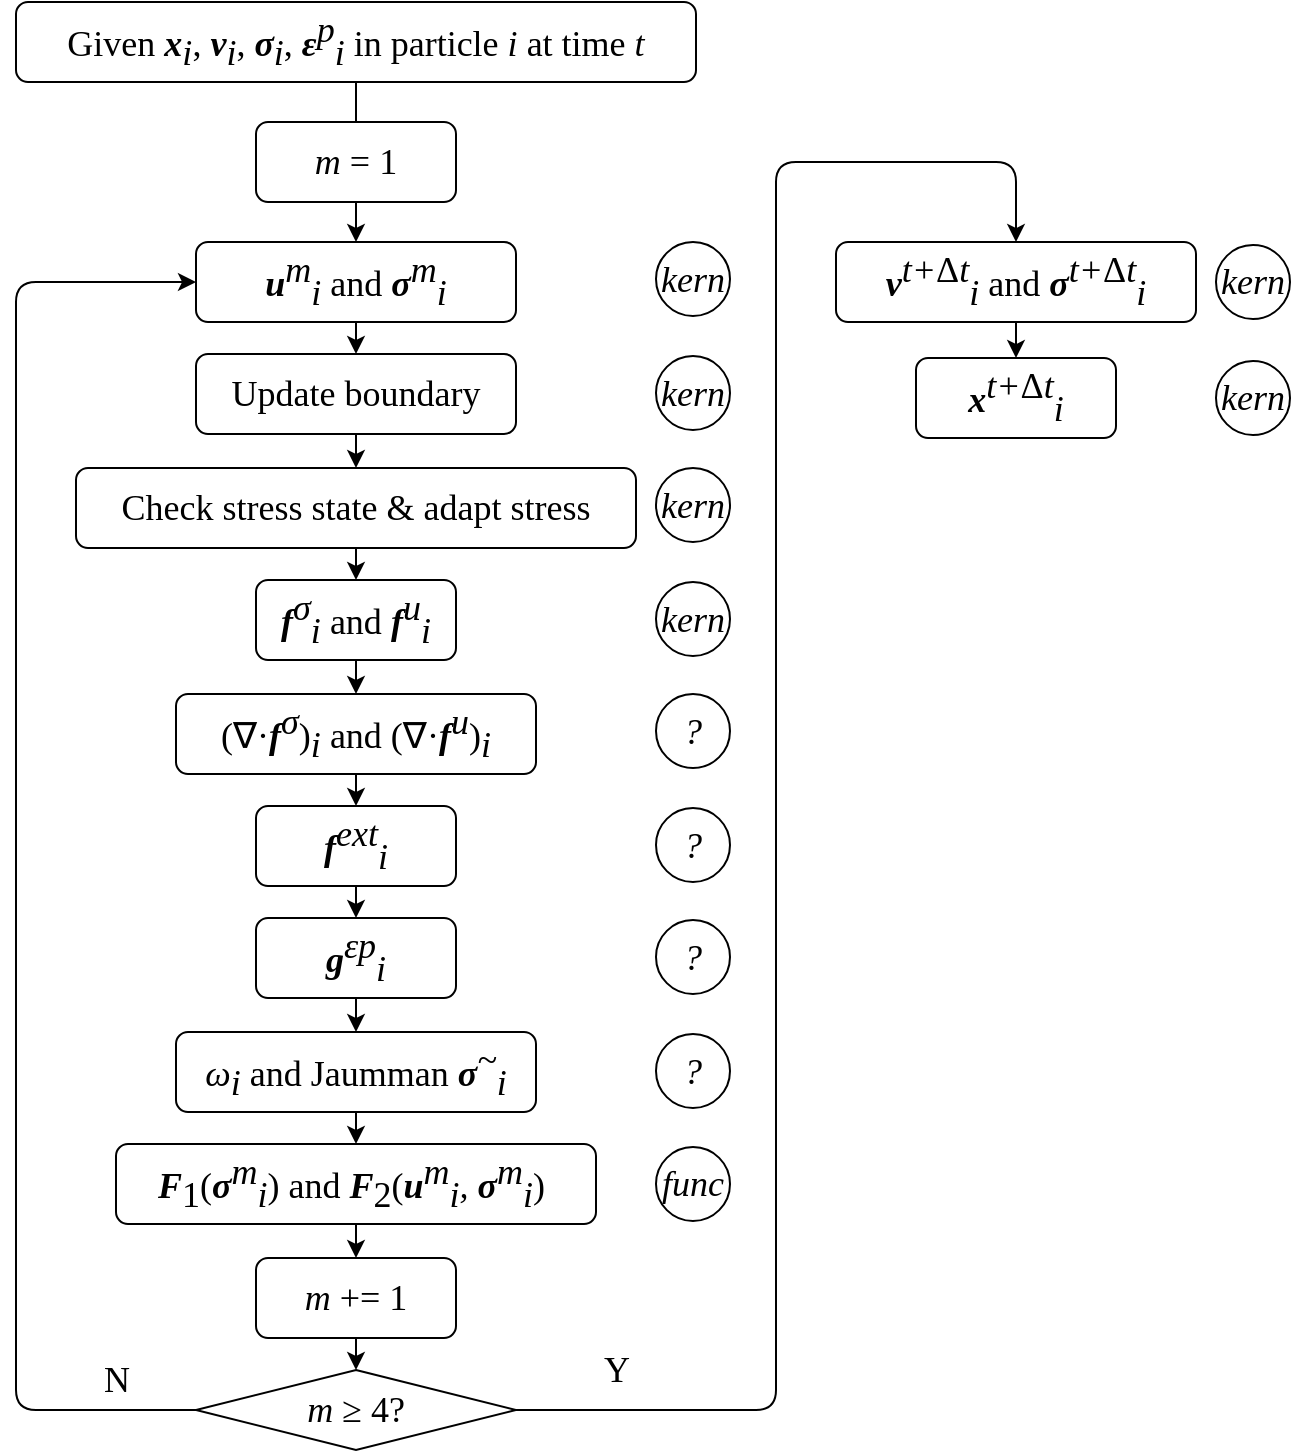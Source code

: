 <mxfile>
    <diagram id="GadtNJzQxku7CZxedXaD" name="Page-1">
        <mxGraphModel dx="853" dy="777" grid="1" gridSize="10" guides="1" tooltips="1" connect="1" arrows="1" fold="1" page="1" pageScale="1" pageWidth="1169" pageHeight="827" math="0" shadow="0">
            <root>
                <mxCell id="0"/>
                <mxCell id="1" parent="0"/>
                <mxCell id="4" value="" style="edgeStyle=none;html=1;fontFamily=Times New Roman;fontSize=18;" parent="1" source="2" target="3" edge="1">
                    <mxGeometry relative="1" as="geometry"/>
                </mxCell>
                <mxCell id="2" value="&lt;font style=&quot;font-size: 18px&quot;&gt;Given &lt;i style=&quot;font-size: 18px;&quot;&gt;&lt;b style=&quot;font-size: 18px;&quot;&gt;x&lt;/b&gt;&lt;sub style=&quot;font-size: 18px;&quot;&gt;i&lt;/sub&gt;&lt;/i&gt;, &lt;i style=&quot;font-size: 18px;&quot;&gt;&lt;b style=&quot;font-size: 18px;&quot;&gt;v&lt;/b&gt;&lt;sub style=&quot;font-size: 18px;&quot;&gt;i&lt;/sub&gt;&lt;/i&gt;, &lt;i style=&quot;font-size: 18px;&quot;&gt;&lt;b style=&quot;font-size: 18px;&quot;&gt;σ&lt;/b&gt;&lt;sub style=&quot;font-size: 18px;&quot;&gt;i&lt;/sub&gt;&lt;/i&gt;, &lt;b style=&quot;font-style: italic; font-size: 18px;&quot;&gt;ε&lt;/b&gt;&lt;sup style=&quot;font-style: italic; font-size: 18px;&quot;&gt;p&lt;/sup&gt;&lt;sub style=&quot;font-style: italic; font-size: 18px;&quot;&gt;i&lt;/sub&gt;&amp;nbsp;in particle &lt;i style=&quot;font-size: 18px;&quot;&gt;i&lt;/i&gt; at time &lt;i style=&quot;font-size: 18px;&quot;&gt;t&lt;/i&gt;&lt;/font&gt;" style="rounded=1;whiteSpace=wrap;html=1;fontStyle=0;fontFamily=Times New Roman;fontSize=18;" parent="1" vertex="1">
                    <mxGeometry x="80" y="20" width="340" height="40" as="geometry"/>
                </mxCell>
                <mxCell id="8" style="edgeStyle=none;html=1;exitX=0.5;exitY=1;exitDx=0;exitDy=0;entryX=0.5;entryY=0;entryDx=0;entryDy=0;fontFamily=Times New Roman;fontSize=18;" parent="1" source="3" target="5" edge="1">
                    <mxGeometry relative="1" as="geometry"/>
                </mxCell>
                <mxCell id="3" value="&lt;font style=&quot;font-size: 18px&quot;&gt;&lt;i style=&quot;font-size: 18px;&quot;&gt;&lt;b style=&quot;font-size: 18px;&quot;&gt;u&lt;/b&gt;&lt;sup style=&quot;font-size: 18px;&quot;&gt;m&lt;/sup&gt;&lt;sub style=&quot;font-size: 18px;&quot;&gt;i&lt;/sub&gt;&lt;/i&gt;&amp;nbsp;and &lt;i style=&quot;font-size: 18px;&quot;&gt;&lt;b style=&quot;font-size: 18px;&quot;&gt;σ&lt;/b&gt;&lt;sup style=&quot;font-size: 18px;&quot;&gt;m&lt;/sup&gt;&lt;sub style=&quot;font-size: 18px;&quot;&gt;i&lt;/sub&gt;&lt;/i&gt;&lt;/font&gt;" style="whiteSpace=wrap;html=1;rounded=1;fontStyle=0;fontFamily=Times New Roman;fontSize=18;" parent="1" vertex="1">
                    <mxGeometry x="170" y="140" width="160" height="40" as="geometry"/>
                </mxCell>
                <mxCell id="9" style="edgeStyle=none;html=1;exitX=0.5;exitY=1;exitDx=0;exitDy=0;fontFamily=Times New Roman;fontSize=18;" parent="1" source="5" target="6" edge="1">
                    <mxGeometry relative="1" as="geometry"/>
                </mxCell>
                <mxCell id="5" value="&lt;font style=&quot;font-size: 18px;&quot;&gt;&lt;span style=&quot;font-size: 18px&quot;&gt;Update boundary&lt;/span&gt;&lt;/font&gt;" style="whiteSpace=wrap;html=1;rounded=1;fontStyle=0;fontFamily=Times New Roman;fontSize=18;" parent="1" vertex="1">
                    <mxGeometry x="170" y="196" width="160" height="40" as="geometry"/>
                </mxCell>
                <mxCell id="10" style="edgeStyle=none;html=1;exitX=0.5;exitY=1;exitDx=0;exitDy=0;fontFamily=Times New Roman;fontSize=18;" parent="1" source="6" target="7" edge="1">
                    <mxGeometry relative="1" as="geometry"/>
                </mxCell>
                <mxCell id="6" value="&lt;font style=&quot;font-size: 18px;&quot;&gt;&lt;span style=&quot;font-size: 18px&quot;&gt;Check stress state &amp;amp; adapt stress&lt;/span&gt;&lt;/font&gt;" style="whiteSpace=wrap;html=1;rounded=1;fontStyle=0;fontFamily=Times New Roman;fontSize=18;" parent="1" vertex="1">
                    <mxGeometry x="110" y="253" width="280" height="40" as="geometry"/>
                </mxCell>
                <mxCell id="44" style="edgeStyle=none;html=1;exitX=0.5;exitY=1;exitDx=0;exitDy=0;entryX=0.5;entryY=0;entryDx=0;entryDy=0;" edge="1" parent="1" source="7" target="43">
                    <mxGeometry relative="1" as="geometry"/>
                </mxCell>
                <mxCell id="7" value="&lt;font style=&quot;font-size: 18px&quot;&gt;&lt;b style=&quot;font-style: italic; font-size: 18px;&quot;&gt;f&lt;/b&gt;&lt;span style=&quot;font-style: italic; font-size: 18px;&quot;&gt;&lt;sup style=&quot;font-size: 18px;&quot;&gt;σ&lt;/sup&gt;&lt;/span&gt;&lt;sub style=&quot;font-style: italic; font-size: 18px;&quot;&gt;i&lt;/sub&gt;&amp;nbsp;and &lt;i style=&quot;font-size: 18px;&quot;&gt;&lt;b style=&quot;font-size: 18px;&quot;&gt;f&lt;/b&gt;&lt;sup style=&quot;font-size: 18px;&quot;&gt;u&lt;/sup&gt;&lt;sub style=&quot;font-size: 18px;&quot;&gt;i&lt;/sub&gt;&lt;/i&gt;&lt;/font&gt;" style="whiteSpace=wrap;html=1;rounded=1;fontStyle=0;fontFamily=Times New Roman;fontSize=18;" parent="1" vertex="1">
                    <mxGeometry x="200" y="309" width="100" height="40" as="geometry"/>
                </mxCell>
                <mxCell id="16" style="edgeStyle=none;html=1;exitX=0.5;exitY=1;exitDx=0;exitDy=0;entryX=0.5;entryY=0;entryDx=0;entryDy=0;fontFamily=Times New Roman;fontSize=18;" parent="1" source="11" target="12" edge="1">
                    <mxGeometry relative="1" as="geometry"/>
                </mxCell>
                <mxCell id="11" value="&lt;font style=&quot;font-size: 18px&quot;&gt;&lt;i style=&quot;font-size: 18px;&quot;&gt;&lt;b style=&quot;font-size: 18px;&quot;&gt;f&lt;/b&gt;&lt;sup style=&quot;font-size: 18px;&quot;&gt;ext&lt;/sup&gt;&lt;sub style=&quot;font-size: 18px;&quot;&gt;i&lt;/sub&gt;&lt;/i&gt;&lt;/font&gt;" style="whiteSpace=wrap;html=1;rounded=1;fontStyle=0;fontFamily=Times New Roman;fontSize=18;" parent="1" vertex="1">
                    <mxGeometry x="200" y="422" width="100" height="40" as="geometry"/>
                </mxCell>
                <mxCell id="17" style="edgeStyle=none;html=1;exitX=0.5;exitY=1;exitDx=0;exitDy=0;entryX=0.5;entryY=0;entryDx=0;entryDy=0;fontFamily=Times New Roman;fontSize=18;" parent="1" source="12" target="13" edge="1">
                    <mxGeometry relative="1" as="geometry"/>
                </mxCell>
                <mxCell id="12" value="&lt;font style=&quot;font-size: 18px&quot;&gt;&lt;i style=&quot;font-size: 18px;&quot;&gt;&lt;b style=&quot;font-size: 18px;&quot;&gt;g&lt;/b&gt;&lt;sup style=&quot;font-size: 18px;&quot;&gt;εp&lt;/sup&gt;&lt;sub style=&quot;font-size: 18px;&quot;&gt;i&lt;/sub&gt;&lt;/i&gt;&lt;/font&gt;" style="whiteSpace=wrap;html=1;rounded=1;fontStyle=0;fontFamily=Times New Roman;fontSize=18;" parent="1" vertex="1">
                    <mxGeometry x="200" y="478" width="100" height="40" as="geometry"/>
                </mxCell>
                <mxCell id="18" style="edgeStyle=none;html=1;exitX=0.5;exitY=1;exitDx=0;exitDy=0;entryX=0.5;entryY=0;entryDx=0;entryDy=0;fontFamily=Times New Roman;fontSize=18;" parent="1" source="13" target="14" edge="1">
                    <mxGeometry relative="1" as="geometry"/>
                </mxCell>
                <mxCell id="13" value="&lt;font style=&quot;font-size: 18px&quot;&gt;&lt;span style=&quot;font-style: italic ; font-size: 18px&quot;&gt;ω&lt;/span&gt;&lt;sub style=&quot;font-style: italic ; font-size: 18px&quot;&gt;i&lt;/sub&gt;&amp;nbsp;and Jaumman&amp;nbsp;&lt;i style=&quot;font-size: 18px&quot;&gt;&lt;b style=&quot;font-size: 18px&quot;&gt;σ&lt;/b&gt;&lt;sup style=&quot;font-size: 18px&quot;&gt;~&lt;/sup&gt;&lt;sub style=&quot;font-size: 18px&quot;&gt;i&lt;/sub&gt;&lt;/i&gt;&lt;/font&gt;" style="whiteSpace=wrap;html=1;rounded=1;fontStyle=0;fontFamily=Times New Roman;fontSize=18;" parent="1" vertex="1">
                    <mxGeometry x="160" y="535" width="180" height="40" as="geometry"/>
                </mxCell>
                <mxCell id="21" style="edgeStyle=none;html=1;exitX=0.5;exitY=1;exitDx=0;exitDy=0;entryX=0.5;entryY=0;entryDx=0;entryDy=0;fontFamily=Times New Roman;fontSize=18;" parent="1" source="14" target="20" edge="1">
                    <mxGeometry relative="1" as="geometry"/>
                </mxCell>
                <mxCell id="14" value="&lt;font style=&quot;font-size: 18px;&quot;&gt;&lt;span style=&quot;font-weight: bold ; font-style: italic ; font-size: 18px&quot;&gt;F&lt;/span&gt;&lt;span style=&quot;font-size: 18px;&quot;&gt;&lt;sub style=&quot;font-size: 18px;&quot;&gt;1&lt;/sub&gt;(&lt;/span&gt;&lt;/font&gt;&lt;i style=&quot;font-size: 18px;&quot;&gt;&lt;b style=&quot;font-size: 18px;&quot;&gt;σ&lt;/b&gt;&lt;sup style=&quot;font-size: 18px;&quot;&gt;m&lt;/sup&gt;&lt;sub style=&quot;font-size: 18px;&quot;&gt;i&lt;/sub&gt;&lt;/i&gt;&lt;font style=&quot;font-size: 18px;&quot;&gt;&lt;span style=&quot;font-size: 18px;&quot;&gt;)&lt;/span&gt;&lt;span style=&quot;font-size: 18px&quot;&gt;&amp;nbsp;and &lt;/span&gt;&lt;b style=&quot;font-size: 18px ; font-style: italic&quot;&gt;F&lt;/b&gt;&lt;span style=&quot;font-size: 18px&quot;&gt;&lt;sub style=&quot;font-size: 18px;&quot;&gt;2&lt;/sub&gt;&lt;/span&gt;&lt;/font&gt;&lt;font style=&quot;font-size: 18px;&quot;&gt;&lt;span style=&quot;font-size: 18px;&quot;&gt;(&lt;/span&gt;&lt;/font&gt;&lt;i style=&quot;font-size: 18px;&quot;&gt;&lt;b style=&quot;font-size: 18px;&quot;&gt;u&lt;/b&gt;&lt;sup style=&quot;font-size: 18px;&quot;&gt;m&lt;/sup&gt;&lt;sub style=&quot;font-size: 18px;&quot;&gt;i&lt;/sub&gt;,&amp;nbsp;&lt;/i&gt;&lt;i style=&quot;font-size: 18px;&quot;&gt;&lt;b style=&quot;font-size: 18px;&quot;&gt;σ&lt;/b&gt;&lt;sup style=&quot;font-size: 18px;&quot;&gt;m&lt;/sup&gt;&lt;sub style=&quot;font-size: 18px;&quot;&gt;i&lt;/sub&gt;&lt;/i&gt;&lt;font style=&quot;font-size: 18px;&quot;&gt;&lt;span style=&quot;font-size: 18px;&quot;&gt;)&lt;/span&gt;&lt;span style=&quot;font-size: 18px&quot;&gt;&amp;nbsp;&lt;/span&gt;&lt;/font&gt;" style="whiteSpace=wrap;html=1;rounded=1;fontStyle=0;fontFamily=Times New Roman;fontSize=18;" parent="1" vertex="1">
                    <mxGeometry x="130" y="591" width="240" height="40" as="geometry"/>
                </mxCell>
                <mxCell id="25" style="edgeStyle=orthogonalEdgeStyle;html=1;exitX=0;exitY=0.5;exitDx=0;exitDy=0;entryX=0;entryY=0.5;entryDx=0;entryDy=0;fontFamily=Times New Roman;fontSize=18;" parent="1" source="19" target="3" edge="1">
                    <mxGeometry relative="1" as="geometry">
                        <Array as="points">
                            <mxPoint x="80" y="724"/>
                            <mxPoint x="80" y="160"/>
                        </Array>
                    </mxGeometry>
                </mxCell>
                <mxCell id="26" value="&lt;font style=&quot;font-size: 18px&quot;&gt;N&lt;/font&gt;" style="edgeLabel;html=1;align=center;verticalAlign=middle;resizable=0;points=[];fontFamily=Times New Roman;fontSize=18;" parent="25" vertex="1" connectable="0">
                    <mxGeometry x="-0.328" y="-2" relative="1" as="geometry">
                        <mxPoint x="48" y="145" as="offset"/>
                    </mxGeometry>
                </mxCell>
                <mxCell id="28" style="edgeStyle=orthogonalEdgeStyle;html=1;exitX=1;exitY=0.5;exitDx=0;exitDy=0;entryX=0.5;entryY=0;entryDx=0;entryDy=0;fontFamily=Times New Roman;fontSize=18;" parent="1" source="19" target="27" edge="1">
                    <mxGeometry relative="1" as="geometry">
                        <Array as="points">
                            <mxPoint x="460" y="724"/>
                            <mxPoint x="460" y="100"/>
                            <mxPoint x="580" y="100"/>
                        </Array>
                    </mxGeometry>
                </mxCell>
                <mxCell id="30" value="&lt;font style=&quot;font-size: 18px&quot;&gt;Y&lt;/font&gt;" style="edgeLabel;html=1;align=center;verticalAlign=middle;resizable=0;points=[];fontFamily=Times New Roman;fontSize=18;" parent="28" vertex="1" connectable="0">
                    <mxGeometry x="-0.716" y="2" relative="1" as="geometry">
                        <mxPoint x="-78" y="-20" as="offset"/>
                    </mxGeometry>
                </mxCell>
                <mxCell id="19" value="&lt;font style=&quot;font-size: 18px&quot;&gt;&lt;i style=&quot;font-size: 18px;&quot;&gt;m&lt;/i&gt;&amp;nbsp;≥ 4?&lt;/font&gt;" style="rhombus;whiteSpace=wrap;html=1;fontFamily=Times New Roman;fontSize=18;" parent="1" vertex="1">
                    <mxGeometry x="170" y="704" width="160" height="40" as="geometry"/>
                </mxCell>
                <mxCell id="22" style="edgeStyle=none;html=1;exitX=0.5;exitY=1;exitDx=0;exitDy=0;entryX=0.5;entryY=0;entryDx=0;entryDy=0;fontFamily=Times New Roman;fontSize=18;" parent="1" source="20" target="19" edge="1">
                    <mxGeometry relative="1" as="geometry"/>
                </mxCell>
                <mxCell id="20" value="&lt;font style=&quot;font-size: 18px&quot;&gt;&lt;i style=&quot;font-size: 18px;&quot;&gt;m&lt;/i&gt;&amp;nbsp;+= 1&lt;/font&gt;" style="whiteSpace=wrap;html=1;rounded=1;fontStyle=0;fontFamily=Times New Roman;fontSize=18;" parent="1" vertex="1">
                    <mxGeometry x="200" y="648" width="100" height="40" as="geometry"/>
                </mxCell>
                <mxCell id="24" value="&lt;font style=&quot;font-size: 18px&quot;&gt;&lt;i style=&quot;font-size: 18px;&quot;&gt;m&lt;/i&gt;&amp;nbsp;= 1&lt;/font&gt;" style="whiteSpace=wrap;html=1;rounded=1;fontStyle=0;fontFamily=Times New Roman;fontSize=18;" parent="1" vertex="1">
                    <mxGeometry x="200" y="80" width="100" height="40" as="geometry"/>
                </mxCell>
                <mxCell id="32" style="edgeStyle=orthogonalEdgeStyle;html=1;exitX=0.5;exitY=1;exitDx=0;exitDy=0;entryX=0.5;entryY=0;entryDx=0;entryDy=0;fontFamily=Times New Roman;fontSize=18;" parent="1" source="27" target="31" edge="1">
                    <mxGeometry relative="1" as="geometry"/>
                </mxCell>
                <mxCell id="27" value="&lt;font style=&quot;font-size: 18px&quot;&gt;&lt;b style=&quot;font-style: italic; font-size: 18px;&quot;&gt;v&lt;/b&gt;&lt;sup style=&quot;font-size: 18px;&quot;&gt;&lt;i style=&quot;font-size: 18px;&quot;&gt;t+&lt;/i&gt;Δ&lt;i style=&quot;font-size: 18px;&quot;&gt;t&lt;/i&gt;&lt;/sup&gt;&lt;sub style=&quot;font-style: italic; font-size: 18px;&quot;&gt;i&lt;/sub&gt;&amp;nbsp;and &lt;i style=&quot;font-size: 18px;&quot;&gt;&lt;b style=&quot;font-size: 18px;&quot;&gt;σ&lt;/b&gt;&lt;/i&gt;&lt;/font&gt;&lt;sup style=&quot;font-size: 18px;&quot;&gt;&lt;i style=&quot;font-size: 18px;&quot;&gt;t+&lt;/i&gt;&lt;span style=&quot;font-size: 18px;&quot;&gt;Δ&lt;/span&gt;&lt;i style=&quot;font-size: 18px;&quot;&gt;t&lt;/i&gt;&lt;/sup&gt;&lt;font style=&quot;font-size: 18px&quot;&gt;&lt;i style=&quot;font-size: 18px;&quot;&gt;&lt;sub style=&quot;font-size: 18px;&quot;&gt;i&lt;/sub&gt;&lt;/i&gt;&lt;/font&gt;" style="whiteSpace=wrap;html=1;rounded=1;fontStyle=0;fontFamily=Times New Roman;fontSize=18;" parent="1" vertex="1">
                    <mxGeometry x="490" y="140" width="180" height="40" as="geometry"/>
                </mxCell>
                <mxCell id="31" value="&lt;font style=&quot;font-size: 18px&quot;&gt;&lt;i style=&quot;font-size: 18px;&quot;&gt;&lt;b style=&quot;font-size: 18px;&quot;&gt;x&lt;/b&gt;&lt;/i&gt;&lt;/font&gt;&lt;sup style=&quot;font-size: 18px;&quot;&gt;&lt;i style=&quot;font-size: 18px;&quot;&gt;t+&lt;/i&gt;&lt;span style=&quot;font-size: 18px;&quot;&gt;Δ&lt;/span&gt;&lt;i style=&quot;font-size: 18px;&quot;&gt;t&lt;/i&gt;&lt;/sup&gt;&lt;font style=&quot;font-size: 18px&quot;&gt;&lt;i style=&quot;font-size: 18px;&quot;&gt;&lt;sub style=&quot;font-size: 18px;&quot;&gt;i&lt;/sub&gt;&lt;/i&gt;&lt;/font&gt;" style="whiteSpace=wrap;html=1;rounded=1;fontStyle=0;fontFamily=Times New Roman;fontSize=18;" parent="1" vertex="1">
                    <mxGeometry x="530" y="198" width="100" height="40" as="geometry"/>
                </mxCell>
                <mxCell id="33" value="&lt;font style=&quot;font-size: 18px&quot; face=&quot;Times New Roman&quot;&gt;&lt;i&gt;kern&lt;/i&gt;&lt;/font&gt;" style="ellipse;whiteSpace=wrap;html=1;aspect=fixed;" parent="1" vertex="1">
                    <mxGeometry x="400" y="140" width="37" height="37" as="geometry"/>
                </mxCell>
                <mxCell id="34" value="&lt;font style=&quot;font-size: 18px&quot; face=&quot;Times New Roman&quot;&gt;&lt;i&gt;kern&lt;/i&gt;&lt;/font&gt;" style="ellipse;whiteSpace=wrap;html=1;aspect=fixed;" parent="1" vertex="1">
                    <mxGeometry x="400" y="197" width="37" height="37" as="geometry"/>
                </mxCell>
                <mxCell id="35" value="&lt;font style=&quot;font-size: 18px&quot; face=&quot;Times New Roman&quot;&gt;&lt;i&gt;kern&lt;/i&gt;&lt;/font&gt;" style="ellipse;whiteSpace=wrap;html=1;aspect=fixed;" parent="1" vertex="1">
                    <mxGeometry x="400" y="253" width="37" height="37" as="geometry"/>
                </mxCell>
                <mxCell id="36" value="&lt;font style=&quot;font-size: 18px&quot; face=&quot;Times New Roman&quot;&gt;&lt;i&gt;func&lt;/i&gt;&lt;/font&gt;" style="ellipse;whiteSpace=wrap;html=1;aspect=fixed;" parent="1" vertex="1">
                    <mxGeometry x="400" y="592.5" width="37" height="37" as="geometry"/>
                </mxCell>
                <mxCell id="37" value="&lt;font face=&quot;Times New Roman&quot;&gt;&lt;span style=&quot;font-size: 18px&quot;&gt;&lt;i&gt;?&lt;/i&gt;&lt;/span&gt;&lt;/font&gt;" style="ellipse;whiteSpace=wrap;html=1;aspect=fixed;" parent="1" vertex="1">
                    <mxGeometry x="400" y="423" width="37" height="37" as="geometry"/>
                </mxCell>
                <mxCell id="38" value="&lt;font face=&quot;Times New Roman&quot;&gt;&lt;span style=&quot;font-size: 18px&quot;&gt;&lt;i&gt;?&lt;/i&gt;&lt;/span&gt;&lt;/font&gt;" style="ellipse;whiteSpace=wrap;html=1;aspect=fixed;" parent="1" vertex="1">
                    <mxGeometry x="400" y="479" width="37" height="37" as="geometry"/>
                </mxCell>
                <mxCell id="39" value="&lt;font face=&quot;Times New Roman&quot;&gt;&lt;span style=&quot;font-size: 18px&quot;&gt;&lt;i&gt;?&lt;/i&gt;&lt;/span&gt;&lt;/font&gt;" style="ellipse;whiteSpace=wrap;html=1;aspect=fixed;" parent="1" vertex="1">
                    <mxGeometry x="400" y="536" width="37" height="37" as="geometry"/>
                </mxCell>
                <mxCell id="40" value="&lt;font style=&quot;font-size: 18px&quot; face=&quot;Times New Roman&quot;&gt;&lt;i&gt;kern&lt;/i&gt;&lt;/font&gt;" style="ellipse;whiteSpace=wrap;html=1;aspect=fixed;" parent="1" vertex="1">
                    <mxGeometry x="400" y="310" width="37" height="37" as="geometry"/>
                </mxCell>
                <mxCell id="41" value="&lt;font style=&quot;font-size: 18px&quot; face=&quot;Times New Roman&quot;&gt;&lt;i&gt;kern&lt;/i&gt;&lt;/font&gt;" style="ellipse;whiteSpace=wrap;html=1;aspect=fixed;" parent="1" vertex="1">
                    <mxGeometry x="680" y="199.5" width="37" height="37" as="geometry"/>
                </mxCell>
                <mxCell id="42" value="&lt;font style=&quot;font-size: 18px&quot; face=&quot;Times New Roman&quot;&gt;&lt;i&gt;kern&lt;/i&gt;&lt;/font&gt;" style="ellipse;whiteSpace=wrap;html=1;aspect=fixed;" parent="1" vertex="1">
                    <mxGeometry x="680" y="141.5" width="37" height="37" as="geometry"/>
                </mxCell>
                <mxCell id="45" style="edgeStyle=none;html=1;exitX=0.5;exitY=1;exitDx=0;exitDy=0;entryX=0.5;entryY=0;entryDx=0;entryDy=0;" edge="1" parent="1" source="43" target="11">
                    <mxGeometry relative="1" as="geometry"/>
                </mxCell>
                <mxCell id="43" value="&lt;font style=&quot;font-size: 18px&quot;&gt;&lt;span style=&quot;font-size: 18px&quot;&gt;(∇·&lt;/span&gt;&lt;b style=&quot;font-style: italic&quot;&gt;f&lt;/b&gt;&lt;span style=&quot;font-style: italic&quot;&gt;&lt;sup style=&quot;font-size: 18px&quot;&gt;σ&lt;/sup&gt;&lt;/span&gt;&lt;span style=&quot;font-size: 18px&quot;&gt;)&lt;/span&gt;&lt;sub style=&quot;font-style: italic ; font-size: 18px&quot;&gt;i&lt;/sub&gt;&amp;nbsp;and (∇·&lt;b style=&quot;font-style: italic&quot;&gt;f&lt;/b&gt;&lt;span style=&quot;font-style: italic&quot;&gt;&lt;sup style=&quot;font-size: 18px&quot;&gt;u&lt;/sup&gt;&lt;/span&gt;)&lt;i style=&quot;font-size: 18px&quot;&gt;&lt;sub style=&quot;font-size: 18px&quot;&gt;i&lt;/sub&gt;&lt;/i&gt;&lt;/font&gt;" style="whiteSpace=wrap;html=1;rounded=1;fontStyle=0;fontFamily=Times New Roman;fontSize=18;" vertex="1" parent="1">
                    <mxGeometry x="160" y="366" width="180" height="40" as="geometry"/>
                </mxCell>
                <mxCell id="46" value="&lt;font style=&quot;font-size: 18px&quot; face=&quot;Times New Roman&quot;&gt;&lt;i&gt;?&lt;/i&gt;&lt;/font&gt;" style="ellipse;whiteSpace=wrap;html=1;aspect=fixed;" vertex="1" parent="1">
                    <mxGeometry x="400" y="366" width="37" height="37" as="geometry"/>
                </mxCell>
            </root>
        </mxGraphModel>
    </diagram>
</mxfile>